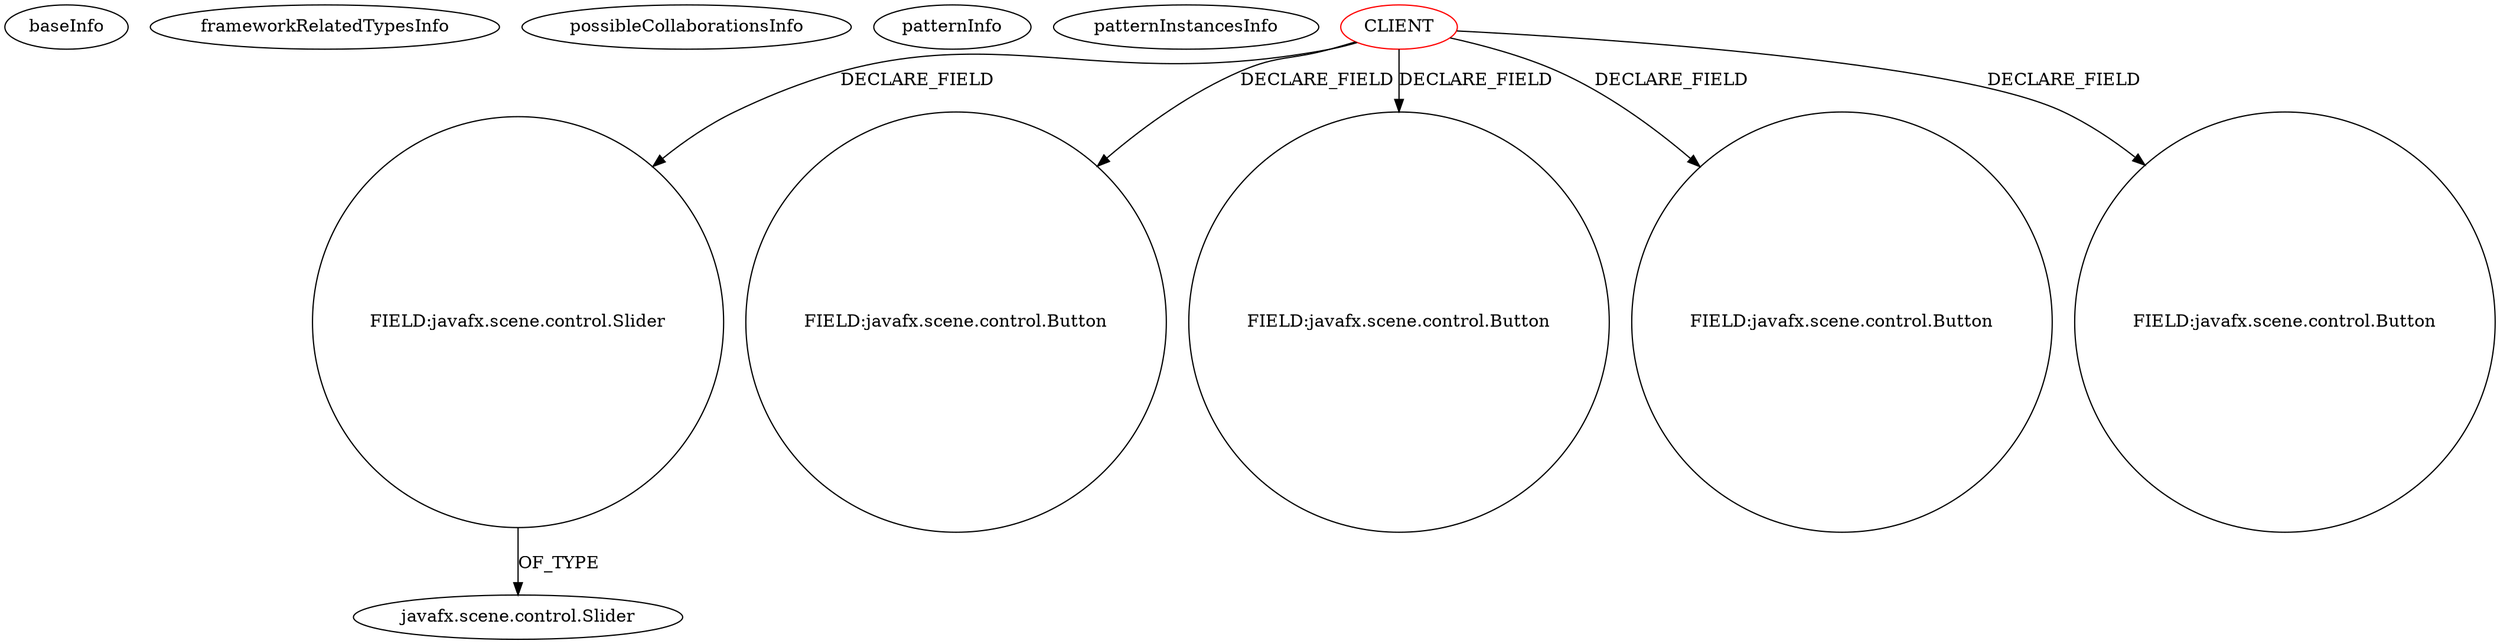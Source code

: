 digraph {
baseInfo[graphId=1192,category="pattern",isAnonymous=false,possibleRelation=false]
frameworkRelatedTypesInfo[]
possibleCollaborationsInfo[]
patternInfo[frequency=3.0,patternRootClient=0]
patternInstancesInfo[0="Technius-Starbound-Mod-Toolkit~/Technius-Starbound-Mod-Toolkit/Starbound-Mod-Toolkit-master/src/main/java/co/technius/starboundmodtoolkit/utilui/SwappableNodePane.java~SwappableNodePane~1458",1="candybibby-Snake~/candybibby-Snake/Snake-master/src/graphicsJavaFX/Controller.java~Controller~2239",2="if12b051-SWP_Paint~/if12b051-SWP_Paint/SWP_Paint-master/SWP_Paint/src/gui/MainController.java~MainController~3089"]
21[label="javafx.scene.control.Slider",vertexType="FRAMEWORK_CLASS_TYPE",isFrameworkType=false]
20[label="FIELD:javafx.scene.control.Slider",vertexType="FIELD_DECLARATION",isFrameworkType=false,shape=circle]
0[label="CLIENT",vertexType="ROOT_CLIENT_CLASS_DECLARATION",isFrameworkType=false,color=red]
18[label="FIELD:javafx.scene.control.Button",vertexType="FIELD_DECLARATION",isFrameworkType=false,shape=circle]
4[label="FIELD:javafx.scene.control.Button",vertexType="FIELD_DECLARATION",isFrameworkType=false,shape=circle]
10[label="FIELD:javafx.scene.control.Button",vertexType="FIELD_DECLARATION",isFrameworkType=false,shape=circle]
14[label="FIELD:javafx.scene.control.Button",vertexType="FIELD_DECLARATION",isFrameworkType=false,shape=circle]
0->20[label="DECLARE_FIELD"]
0->4[label="DECLARE_FIELD"]
20->21[label="OF_TYPE"]
0->10[label="DECLARE_FIELD"]
0->14[label="DECLARE_FIELD"]
0->18[label="DECLARE_FIELD"]
}
